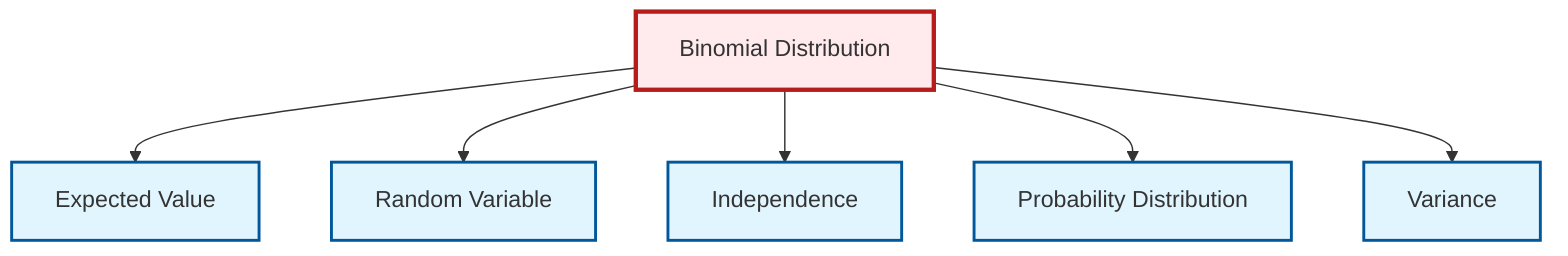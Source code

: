 graph TD
    classDef definition fill:#e1f5fe,stroke:#01579b,stroke-width:2px
    classDef theorem fill:#f3e5f5,stroke:#4a148c,stroke-width:2px
    classDef axiom fill:#fff3e0,stroke:#e65100,stroke-width:2px
    classDef example fill:#e8f5e9,stroke:#1b5e20,stroke-width:2px
    classDef current fill:#ffebee,stroke:#b71c1c,stroke-width:3px
    def-binomial-distribution["Binomial Distribution"]:::definition
    def-probability-distribution["Probability Distribution"]:::definition
    def-independence["Independence"]:::definition
    def-expectation["Expected Value"]:::definition
    def-random-variable["Random Variable"]:::definition
    def-variance["Variance"]:::definition
    def-binomial-distribution --> def-expectation
    def-binomial-distribution --> def-random-variable
    def-binomial-distribution --> def-independence
    def-binomial-distribution --> def-probability-distribution
    def-binomial-distribution --> def-variance
    class def-binomial-distribution current